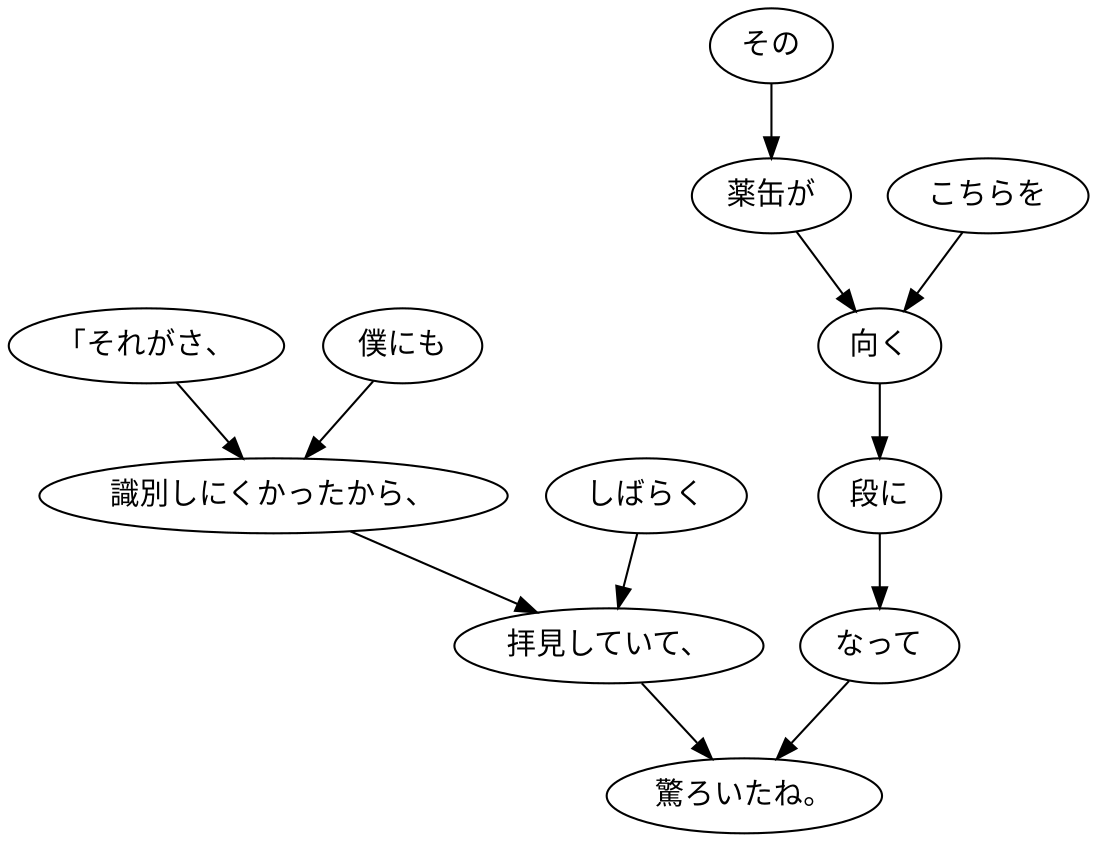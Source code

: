 digraph graph3629 {
	node0 [label="「それがさ、"];
	node1 [label="僕にも"];
	node2 [label="識別しにくかったから、"];
	node3 [label="しばらく"];
	node4 [label="拝見していて、"];
	node5 [label="その"];
	node6 [label="薬缶が"];
	node7 [label="こちらを"];
	node8 [label="向く"];
	node9 [label="段に"];
	node10 [label="なって"];
	node11 [label="驚ろいたね。"];
	node0 -> node2;
	node1 -> node2;
	node2 -> node4;
	node3 -> node4;
	node4 -> node11;
	node5 -> node6;
	node6 -> node8;
	node7 -> node8;
	node8 -> node9;
	node9 -> node10;
	node10 -> node11;
}
